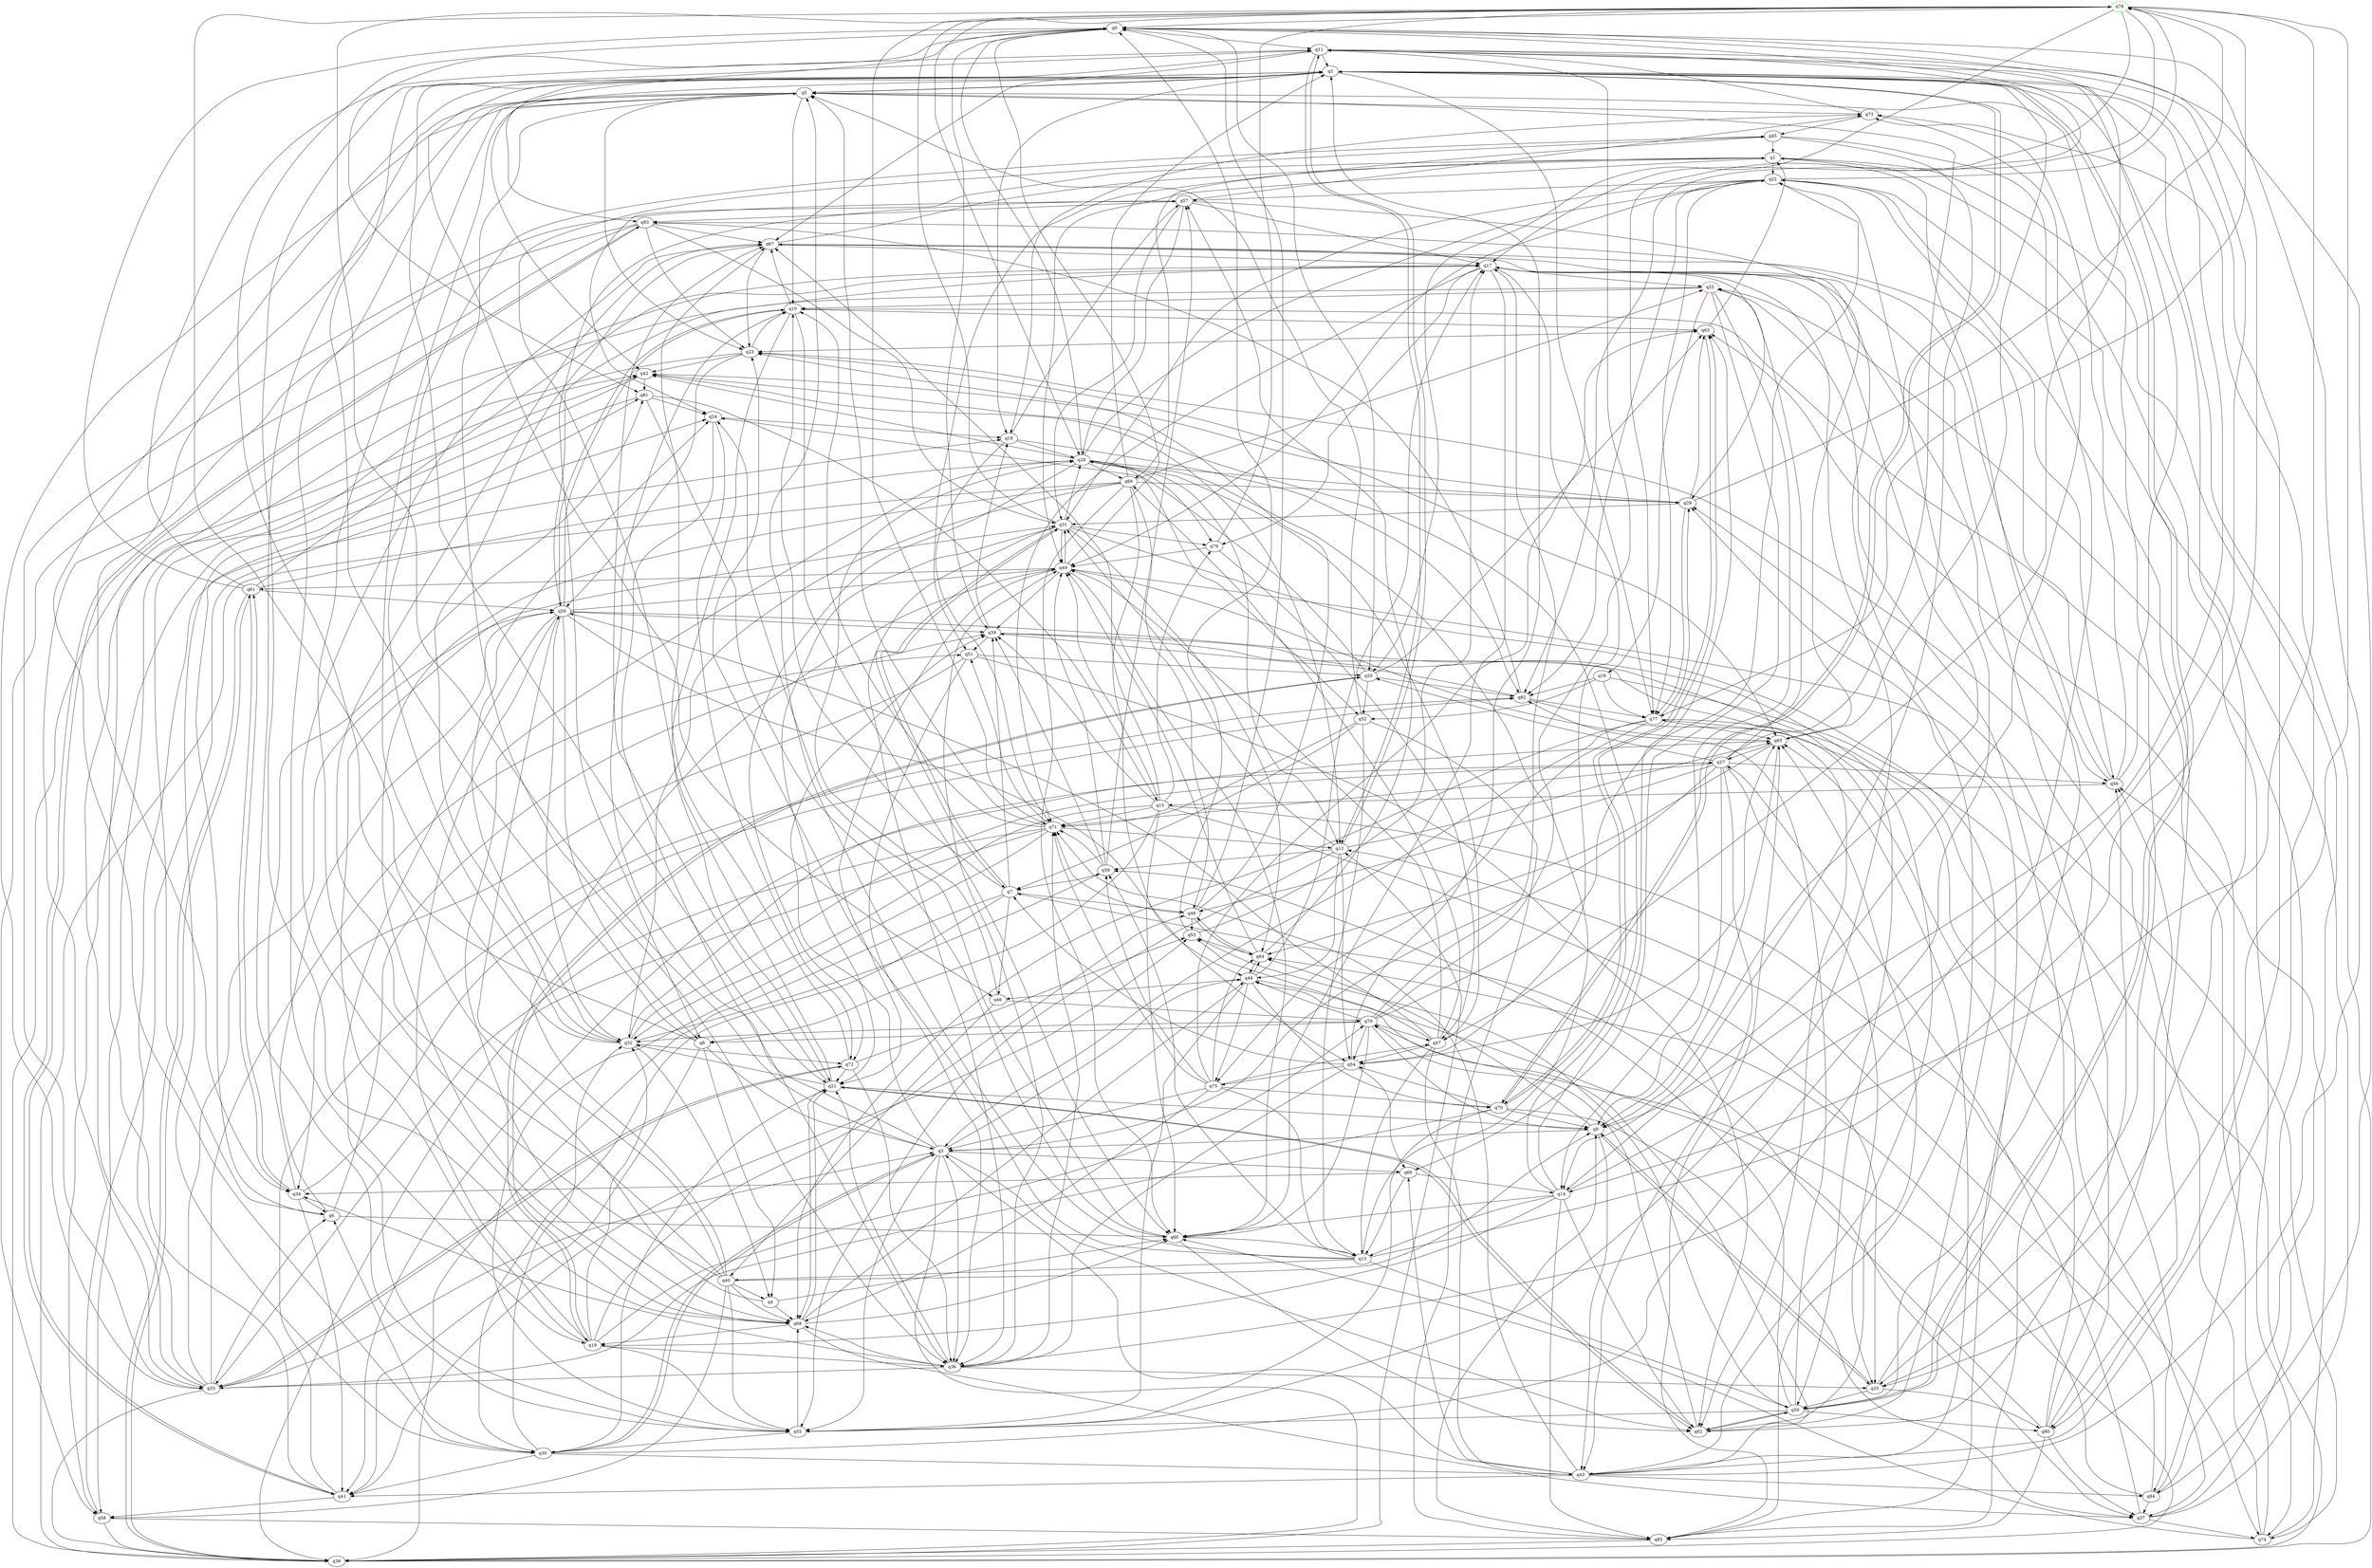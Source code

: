 digraph A{
q78 [initial=1,color=green];
q25 [final=1,color=red];
q0 -> q11;
q0 -> q20;
q0 -> q39;
q0 -> q47;
q0 -> q81;
q0 -> q83;
q1 -> q22;
q1 -> q24;
q1 -> q49;
q1 -> q51;
q1 -> q74;
q1 -> q84;
q2 -> q5;
q2 -> q18;
q2 -> q30;
q2 -> q42;
q2 -> q46;
q2 -> q50;
q2 -> q65;
q2 -> q67;
q2 -> q70;
q2 -> q77;
q3 -> q10;
q3 -> q30;
q3 -> q36;
q3 -> q38;
q3 -> q39;
q3 -> q44;
q3 -> q55;
q3 -> q62;
q3 -> q66;
q4 -> q0;
q4 -> q60;
q4 -> q68;
q5 -> q2;
q5 -> q10;
q5 -> q19;
q5 -> q23;
q5 -> q33;
q5 -> q34;
q5 -> q35;
q5 -> q36;
q5 -> q73;
q6 -> q26;
q6 -> q39;
q6 -> q60;
q6 -> q81;
q7 -> q10;
q7 -> q30;
q7 -> q31;
q7 -> q38;
q7 -> q39;
q7 -> q46;
q7 -> q48;
q8 -> q3;
q8 -> q4;
q8 -> q11;
q8 -> q41;
q8 -> q78;
q9 -> q3;
q9 -> q35;
q9 -> q43;
q9 -> q64;
q10 -> q21;
q10 -> q26;
q10 -> q60;
q10 -> q63;
q10 -> q67;
q11 -> q2;
q11 -> q9;
q11 -> q12;
q11 -> q21;
q11 -> q77;
q11 -> q80;
q12 -> q11;
q12 -> q31;
q12 -> q44;
q12 -> q54;
q12 -> q55;
q12 -> q59;
q12 -> q65;
q13 -> q0;
q13 -> q5;
q13 -> q23;
q13 -> q28;
q13 -> q40;
q13 -> q50;
q13 -> q59;
q14 -> q0;
q14 -> q13;
q14 -> q19;
q14 -> q42;
q14 -> q60;
q14 -> q62;
q14 -> q63;
q14 -> q85;
q15 -> q8;
q15 -> q32;
q15 -> q35;
q15 -> q39;
q15 -> q49;
q15 -> q60;
q15 -> q67;
q15 -> q71;
q15 -> q74;
q15 -> q76;
q16 -> q38;
q16 -> q52;
q16 -> q77;
q16 -> q82;
q17 -> q9;
q17 -> q25;
q17 -> q29;
q17 -> q54;
q17 -> q56;
q17 -> q58;
q17 -> q60;
q17 -> q71;
q17 -> q76;
q18 -> q28;
q18 -> q57;
q18 -> q71;
q18 -> q82;
q19 -> q20;
q19 -> q31;
q19 -> q32;
q19 -> q36;
q19 -> q48;
q19 -> q55;
q19 -> q79;
q20 -> q19;
q20 -> q24;
q20 -> q52;
q20 -> q63;
q20 -> q82;
q21 -> q9;
q21 -> q32;
q21 -> q45;
q21 -> q62;
q21 -> q67;
q21 -> q68;
q22 -> q31;
q22 -> q49;
q22 -> q56;
q22 -> q57;
q22 -> q77;
q22 -> q78;
q22 -> q80;
q22 -> q82;
q23 -> q6;
q23 -> q10;
q23 -> q26;
q23 -> q42;
q23 -> q65;
q24 -> q18;
q24 -> q36;
q24 -> q72;
q25 -> q10;
q25 -> q14;
q25 -> q16;
q25 -> q41;
q25 -> q66;
q25 -> q85;
q26 -> q8;
q26 -> q10;
q26 -> q17;
q26 -> q19;
q26 -> q32;
q26 -> q39;
q26 -> q43;
q26 -> q49;
q26 -> q54;
q26 -> q55;
q27 -> q3;
q27 -> q5;
q27 -> q9;
q27 -> q20;
q27 -> q25;
q27 -> q35;
q27 -> q41;
q27 -> q43;
q27 -> q48;
q27 -> q56;
q27 -> q71;
q28 -> q0;
q28 -> q12;
q28 -> q22;
q28 -> q42;
q28 -> q52;
q28 -> q68;
q28 -> q69;
q28 -> q72;
q28 -> q76;
q29 -> q28;
q29 -> q31;
q29 -> q42;
q29 -> q63;
q29 -> q77;
q29 -> q78;
q30 -> q3;
q30 -> q6;
q30 -> q21;
q30 -> q22;
q30 -> q32;
q30 -> q41;
q30 -> q43;
q31 -> q7;
q31 -> q21;
q31 -> q28;
q31 -> q36;
q31 -> q49;
q31 -> q62;
q31 -> q64;
q31 -> q76;
q31 -> q78;
q32 -> q4;
q32 -> q5;
q32 -> q24;
q32 -> q27;
q32 -> q45;
q32 -> q59;
q32 -> q65;
q32 -> q72;
q33 -> q3;
q33 -> q6;
q33 -> q18;
q33 -> q26;
q33 -> q38;
q33 -> q42;
q33 -> q51;
q33 -> q57;
q33 -> q72;
q34 -> q6;
q34 -> q41;
q34 -> q61;
q34 -> q81;
q34 -> q82;
q35 -> q2;
q35 -> q9;
q35 -> q29;
q35 -> q50;
q35 -> q80;
q36 -> q21;
q36 -> q33;
q36 -> q34;
q36 -> q35;
q36 -> q49;
q36 -> q68;
q36 -> q71;
q37 -> q22;
q37 -> q25;
q37 -> q27;
q37 -> q74;
q38 -> q12;
q38 -> q42;
q38 -> q61;
q38 -> q73;
q38 -> q79;
q39 -> q18;
q39 -> q50;
q39 -> q51;
q39 -> q62;
q40 -> q4;
q40 -> q5;
q40 -> q9;
q40 -> q26;
q40 -> q49;
q40 -> q55;
q40 -> q58;
q40 -> q67;
q40 -> q68;
q41 -> q53;
q41 -> q58;
q41 -> q82;
q41 -> q83;
q42 -> q12;
q42 -> q58;
q42 -> q81;
q43 -> q0;
q43 -> q2;
q43 -> q3;
q43 -> q41;
q43 -> q44;
q43 -> q65;
q43 -> q66;
q43 -> q71;
q43 -> q84;
q44 -> q17;
q44 -> q37;
q44 -> q46;
q44 -> q55;
q44 -> q64;
q44 -> q70;
q44 -> q75;
q45 -> q1;
q45 -> q14;
q45 -> q36;
q45 -> q69;
q46 -> q28;
q46 -> q40;
q46 -> q79;
q47 -> q13;
q47 -> q26;
q47 -> q28;
q47 -> q43;
q47 -> q49;
q47 -> q53;
q47 -> q54;
q47 -> q69;
q48 -> q0;
q48 -> q23;
q48 -> q53;
q48 -> q64;
q48 -> q71;
q49 -> q0;
q49 -> q21;
q49 -> q31;
q49 -> q39;
q49 -> q60;
q49 -> q61;
q49 -> q74;
q50 -> q2;
q50 -> q53;
q50 -> q55;
q50 -> q59;
q50 -> q62;
q50 -> q67;
q50 -> q80;
q50 -> q82;
q51 -> q20;
q51 -> q34;
q51 -> q36;
q51 -> q62;
q52 -> q5;
q52 -> q7;
q52 -> q13;
q52 -> q71;
q52 -> q85;
q53 -> q0;
q53 -> q17;
q53 -> q64;
q54 -> q2;
q54 -> q7;
q54 -> q36;
q54 -> q65;
q54 -> q66;
q54 -> q75;
q55 -> q2;
q55 -> q17;
q55 -> q30;
q55 -> q68;
q56 -> q2;
q56 -> q15;
q56 -> q67;
q56 -> q73;
q56 -> q83;
q57 -> q8;
q57 -> q17;
q57 -> q28;
q57 -> q31;
q57 -> q65;
q57 -> q73;
q57 -> q83;
q58 -> q24;
q58 -> q38;
q58 -> q85;
q59 -> q7;
q59 -> q39;
q59 -> q49;
q59 -> q57;
q59 -> q71;
q60 -> q13;
q60 -> q24;
q60 -> q62;
q61 -> q0;
q61 -> q11;
q61 -> q17;
q61 -> q26;
q61 -> q28;
q61 -> q34;
q61 -> q38;
q62 -> q21;
q62 -> q50;
q62 -> q56;
q62 -> q65;
q62 -> q79;
q63 -> q1;
q63 -> q23;
q63 -> q70;
q64 -> q44;
q64 -> q48;
q64 -> q49;
q64 -> q57;
q65 -> q9;
q65 -> q27;
q65 -> q49;
q65 -> q64;
q66 -> q13;
q66 -> q14;
q66 -> q34;
q67 -> q1;
q67 -> q17;
q67 -> q23;
q67 -> q32;
q68 -> q11;
q68 -> q19;
q68 -> q21;
q68 -> q37;
q68 -> q44;
q68 -> q60;
q68 -> q67;
q69 -> q2;
q69 -> q25;
q69 -> q29;
q69 -> q32;
q69 -> q38;
q69 -> q44;
q69 -> q48;
q69 -> q60;
q69 -> q68;
q70 -> q2;
q70 -> q9;
q70 -> q33;
q70 -> q37;
q70 -> q54;
q70 -> q55;
q70 -> q63;
q71 -> q5;
q71 -> q10;
q71 -> q12;
q71 -> q33;
q71 -> q38;
q71 -> q51;
q71 -> q55;
q72 -> q21;
q72 -> q33;
q72 -> q36;
q72 -> q53;
q72 -> q67;
q73 -> q11;
q73 -> q14;
q73 -> q18;
q73 -> q45;
q74 -> q10;
q74 -> q23;
q74 -> q56;
q74 -> q60;
q75 -> q3;
q75 -> q13;
q75 -> q47;
q75 -> q59;
q75 -> q63;
q75 -> q64;
q75 -> q68;
q75 -> q70;
q75 -> q71;
q76 -> q47;
q76 -> q49;
q76 -> q78;
q77 -> q3;
q77 -> q29;
q77 -> q37;
q77 -> q65;
q77 -> q68;
q77 -> q75;
q78 -> q0;
q78 -> q3;
q78 -> q14;
q78 -> q17;
q78 -> q20;
q78 -> q28;
q78 -> q35;
q78 -> q71;
q78 -> q77;
q78 -> q82;
q79 -> q8;
q79 -> q9;
q79 -> q11;
q79 -> q17;
q79 -> q22;
q79 -> q32;
q79 -> q44;
q79 -> q47;
q79 -> q54;
q79 -> q60;
q80 -> q7;
q80 -> q29;
q80 -> q37;
q80 -> q56;
q80 -> q77;
q80 -> q85;
q81 -> q15;
q81 -> q24;
q81 -> q30;
q81 -> q60;
q82 -> q39;
q82 -> q77;
q82 -> q83;
q82 -> q84;
q83 -> q23;
q83 -> q31;
q83 -> q33;
q83 -> q41;
q83 -> q58;
q83 -> q67;
q84 -> q11;
q84 -> q12;
q84 -> q37;
q84 -> q63;
q84 -> q64;
q85 -> q1;
q85 -> q9;
q85 -> q38;
q85 -> q65;
q85 -> q67;
}
